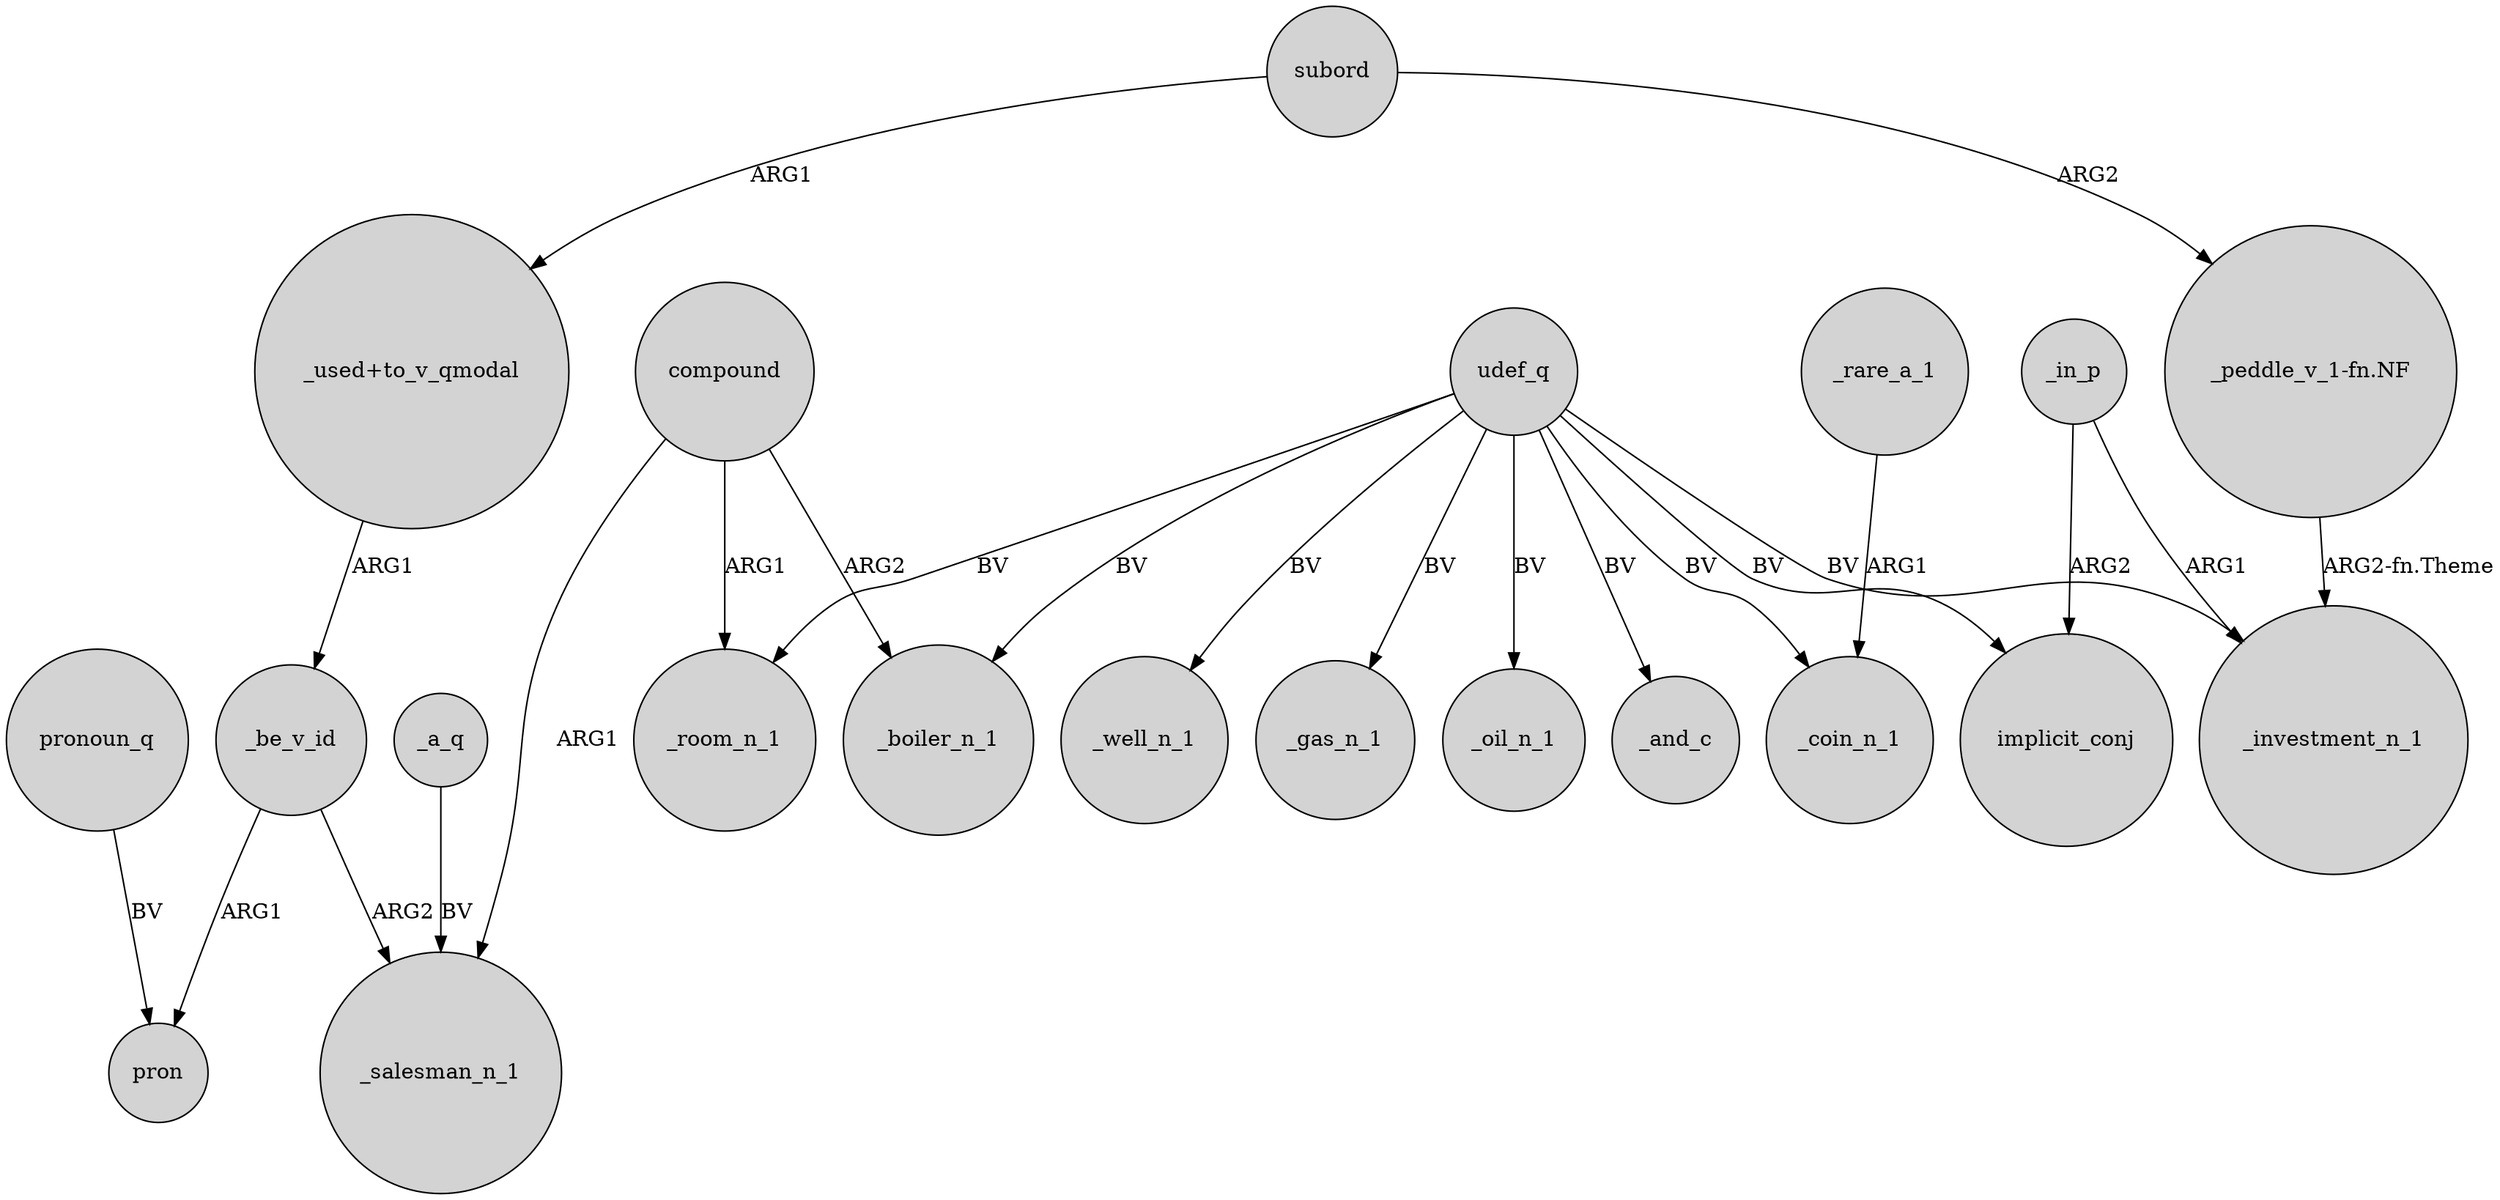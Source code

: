 digraph {
	node [shape=circle style=filled]
	"_used+to_v_qmodal" -> _be_v_id [label=ARG1]
	udef_q -> _boiler_n_1 [label=BV]
	compound -> _boiler_n_1 [label=ARG2]
	"_peddle_v_1-fn.NF" -> _investment_n_1 [label="ARG2-fn.Theme"]
	udef_q -> implicit_conj [label=BV]
	_be_v_id -> pron [label=ARG1]
	_a_q -> _salesman_n_1 [label=BV]
	pronoun_q -> pron [label=BV]
	_rare_a_1 -> _coin_n_1 [label=ARG1]
	udef_q -> _gas_n_1 [label=BV]
	udef_q -> _room_n_1 [label=BV]
	subord -> "_used+to_v_qmodal" [label=ARG1]
	_be_v_id -> _salesman_n_1 [label=ARG2]
	subord -> "_peddle_v_1-fn.NF" [label=ARG2]
	compound -> _salesman_n_1 [label=ARG1]
	compound -> _room_n_1 [label=ARG1]
	udef_q -> _oil_n_1 [label=BV]
	udef_q -> _investment_n_1 [label=BV]
	_in_p -> implicit_conj [label=ARG2]
	udef_q -> _and_c [label=BV]
	udef_q -> _well_n_1 [label=BV]
	_in_p -> _investment_n_1 [label=ARG1]
	udef_q -> _coin_n_1 [label=BV]
}
